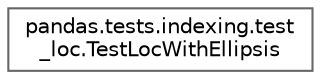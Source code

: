 digraph "Graphical Class Hierarchy"
{
 // LATEX_PDF_SIZE
  bgcolor="transparent";
  edge [fontname=Helvetica,fontsize=10,labelfontname=Helvetica,labelfontsize=10];
  node [fontname=Helvetica,fontsize=10,shape=box,height=0.2,width=0.4];
  rankdir="LR";
  Node0 [id="Node000000",label="pandas.tests.indexing.test\l_loc.TestLocWithEllipsis",height=0.2,width=0.4,color="grey40", fillcolor="white", style="filled",URL="$d7/dff/classpandas_1_1tests_1_1indexing_1_1test__loc_1_1TestLocWithEllipsis.html",tooltip=" "];
}
